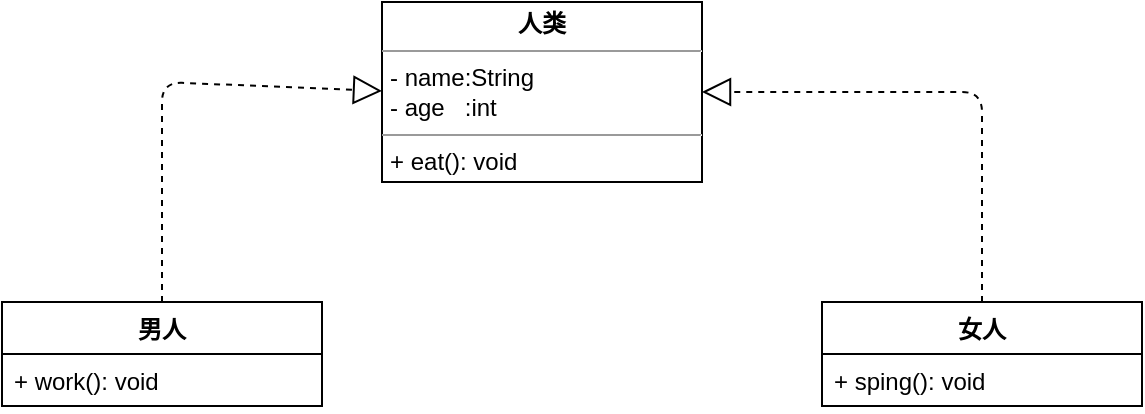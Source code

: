 <mxfile version="12.6.5" type="device"><diagram id="tZnVDjeX7ttmRoV7v2Sp" name="Page-1"><mxGraphModel dx="768" dy="482" grid="1" gridSize="10" guides="1" tooltips="1" connect="1" arrows="1" fold="1" page="1" pageScale="1" pageWidth="827" pageHeight="1169" math="0" shadow="0"><root><mxCell id="0"/><mxCell id="1" parent="0"/><mxCell id="bwytISW6t2SX3My9V8rm-23" value="&lt;p style=&quot;margin: 0px ; margin-top: 4px ; text-align: center&quot;&gt;&lt;b&gt;人类&lt;/b&gt;&lt;/p&gt;&lt;hr size=&quot;1&quot;&gt;&lt;p style=&quot;margin: 0px ; margin-left: 4px&quot;&gt;- name:String&lt;/p&gt;&lt;p style=&quot;margin: 0px ; margin-left: 4px&quot;&gt;- age&amp;nbsp; &amp;nbsp;:int&lt;/p&gt;&lt;hr size=&quot;1&quot;&gt;&lt;p style=&quot;margin: 0px ; margin-left: 4px&quot;&gt;+ eat(): void&lt;/p&gt;" style="verticalAlign=top;align=left;overflow=fill;fontSize=12;fontFamily=Helvetica;html=1;" vertex="1" parent="1"><mxGeometry x="310" y="120" width="160" height="90" as="geometry"/></mxCell><mxCell id="bwytISW6t2SX3My9V8rm-24" value="男人" style="swimlane;fontStyle=1;align=center;verticalAlign=top;childLayout=stackLayout;horizontal=1;startSize=26;horizontalStack=0;resizeParent=1;resizeParentMax=0;resizeLast=0;collapsible=1;marginBottom=0;" vertex="1" parent="1"><mxGeometry x="120" y="270" width="160" height="52" as="geometry"/></mxCell><mxCell id="bwytISW6t2SX3My9V8rm-27" value="+ work(): void" style="text;strokeColor=none;fillColor=none;align=left;verticalAlign=top;spacingLeft=4;spacingRight=4;overflow=hidden;rotatable=0;points=[[0,0.5],[1,0.5]];portConstraint=eastwest;" vertex="1" parent="bwytISW6t2SX3My9V8rm-24"><mxGeometry y="26" width="160" height="26" as="geometry"/></mxCell><mxCell id="bwytISW6t2SX3My9V8rm-28" value="女人" style="swimlane;fontStyle=1;align=center;verticalAlign=top;childLayout=stackLayout;horizontal=1;startSize=26;horizontalStack=0;resizeParent=1;resizeParentMax=0;resizeLast=0;collapsible=1;marginBottom=0;" vertex="1" parent="1"><mxGeometry x="530" y="270" width="160" height="52" as="geometry"/></mxCell><mxCell id="bwytISW6t2SX3My9V8rm-29" value="+ sping(): void" style="text;strokeColor=none;fillColor=none;align=left;verticalAlign=top;spacingLeft=4;spacingRight=4;overflow=hidden;rotatable=0;points=[[0,0.5],[1,0.5]];portConstraint=eastwest;" vertex="1" parent="bwytISW6t2SX3My9V8rm-28"><mxGeometry y="26" width="160" height="26" as="geometry"/></mxCell><mxCell id="bwytISW6t2SX3My9V8rm-30" value="" style="endArrow=block;dashed=1;endFill=0;endSize=12;html=1;exitX=0.5;exitY=0;exitDx=0;exitDy=0;" edge="1" parent="1" source="bwytISW6t2SX3My9V8rm-24"><mxGeometry width="160" relative="1" as="geometry"><mxPoint x="150" y="164.5" as="sourcePoint"/><mxPoint x="310" y="164.5" as="targetPoint"/><Array as="points"><mxPoint x="200" y="160"/></Array></mxGeometry></mxCell><mxCell id="bwytISW6t2SX3My9V8rm-31" value="" style="endArrow=block;dashed=1;endFill=0;endSize=12;html=1;entryX=1;entryY=0.5;entryDx=0;entryDy=0;exitX=0.5;exitY=0;exitDx=0;exitDy=0;" edge="1" parent="1" source="bwytISW6t2SX3My9V8rm-28" target="bwytISW6t2SX3My9V8rm-23"><mxGeometry width="160" relative="1" as="geometry"><mxPoint x="120" y="350" as="sourcePoint"/><mxPoint x="280" y="350" as="targetPoint"/><Array as="points"><mxPoint x="610" y="165"/></Array></mxGeometry></mxCell></root></mxGraphModel></diagram></mxfile>